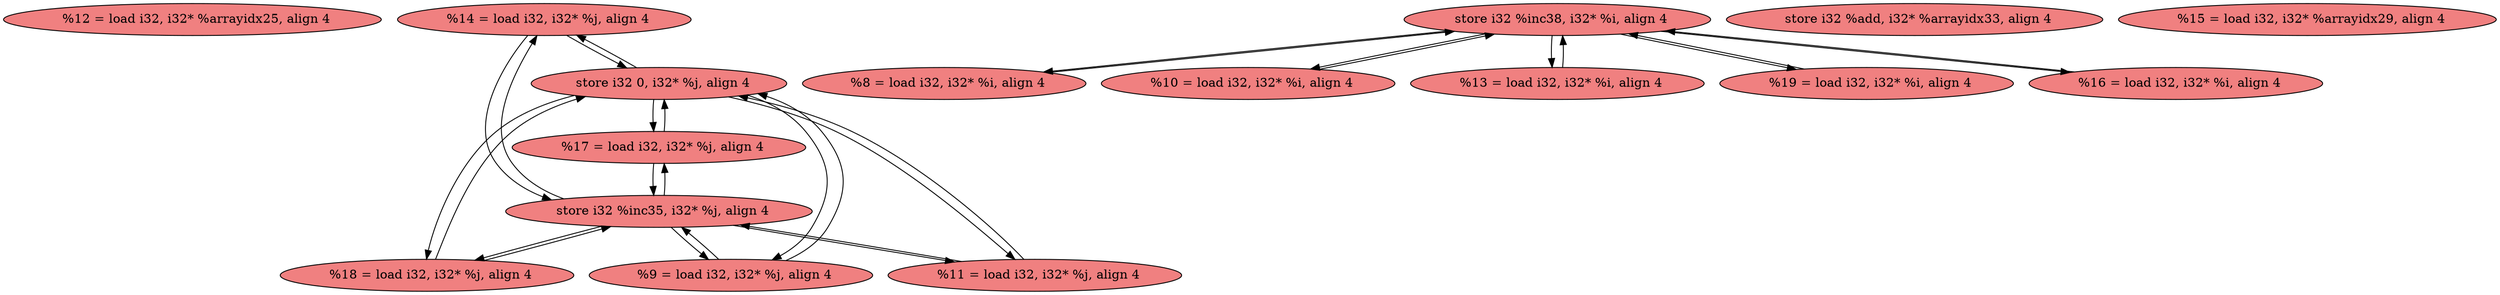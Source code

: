 
digraph G {


node466 [fillcolor=lightcoral,label="  %12 = load i32, i32* %arrayidx25, align 4",shape=ellipse,style=filled ]
node465 [fillcolor=lightcoral,label="  %14 = load i32, i32* %j, align 4",shape=ellipse,style=filled ]
node463 [fillcolor=lightcoral,label="  %18 = load i32, i32* %j, align 4",shape=ellipse,style=filled ]
node467 [fillcolor=lightcoral,label="  store i32 %inc38, i32* %i, align 4",shape=ellipse,style=filled ]
node461 [fillcolor=lightcoral,label="  %8 = load i32, i32* %i, align 4",shape=ellipse,style=filled ]
node460 [fillcolor=lightcoral,label="  %10 = load i32, i32* %i, align 4",shape=ellipse,style=filled ]
node462 [fillcolor=lightcoral,label="  %9 = load i32, i32* %j, align 4",shape=ellipse,style=filled ]
node459 [fillcolor=lightcoral,label="  %11 = load i32, i32* %j, align 4",shape=ellipse,style=filled ]
node453 [fillcolor=lightcoral,label="  store i32 %add, i32* %arrayidx33, align 4",shape=ellipse,style=filled ]
node458 [fillcolor=lightcoral,label="  %13 = load i32, i32* %i, align 4",shape=ellipse,style=filled ]
node456 [fillcolor=lightcoral,label="  store i32 0, i32* %j, align 4",shape=ellipse,style=filled ]
node457 [fillcolor=lightcoral,label="  %19 = load i32, i32* %i, align 4",shape=ellipse,style=filled ]
node455 [fillcolor=lightcoral,label="  %16 = load i32, i32* %i, align 4",shape=ellipse,style=filled ]
node452 [fillcolor=lightcoral,label="  store i32 %inc35, i32* %j, align 4",shape=ellipse,style=filled ]
node464 [fillcolor=lightcoral,label="  %15 = load i32, i32* %arrayidx29, align 4",shape=ellipse,style=filled ]
node454 [fillcolor=lightcoral,label="  %17 = load i32, i32* %j, align 4",shape=ellipse,style=filled ]

node456->node465 [ ]
node456->node463 [ ]
node458->node467 [ ]
node467->node458 [ ]
node457->node467 [ ]
node455->node467 [ ]
node467->node457 [ ]
node463->node456 [ ]
node462->node456 [ ]
node463->node452 [ ]
node452->node465 [ ]
node467->node460 [ ]
node452->node462 [ ]
node452->node454 [ ]
node465->node452 [ ]
node452->node459 [ ]
node465->node456 [ ]
node454->node452 [ ]
node467->node455 [ ]
node467->node461 [ ]
node461->node467 [ ]
node459->node452 [ ]
node454->node456 [ ]
node462->node452 [ ]
node460->node467 [ ]
node452->node463 [ ]
node456->node462 [ ]
node459->node456 [ ]
node456->node454 [ ]
node456->node459 [ ]


}

